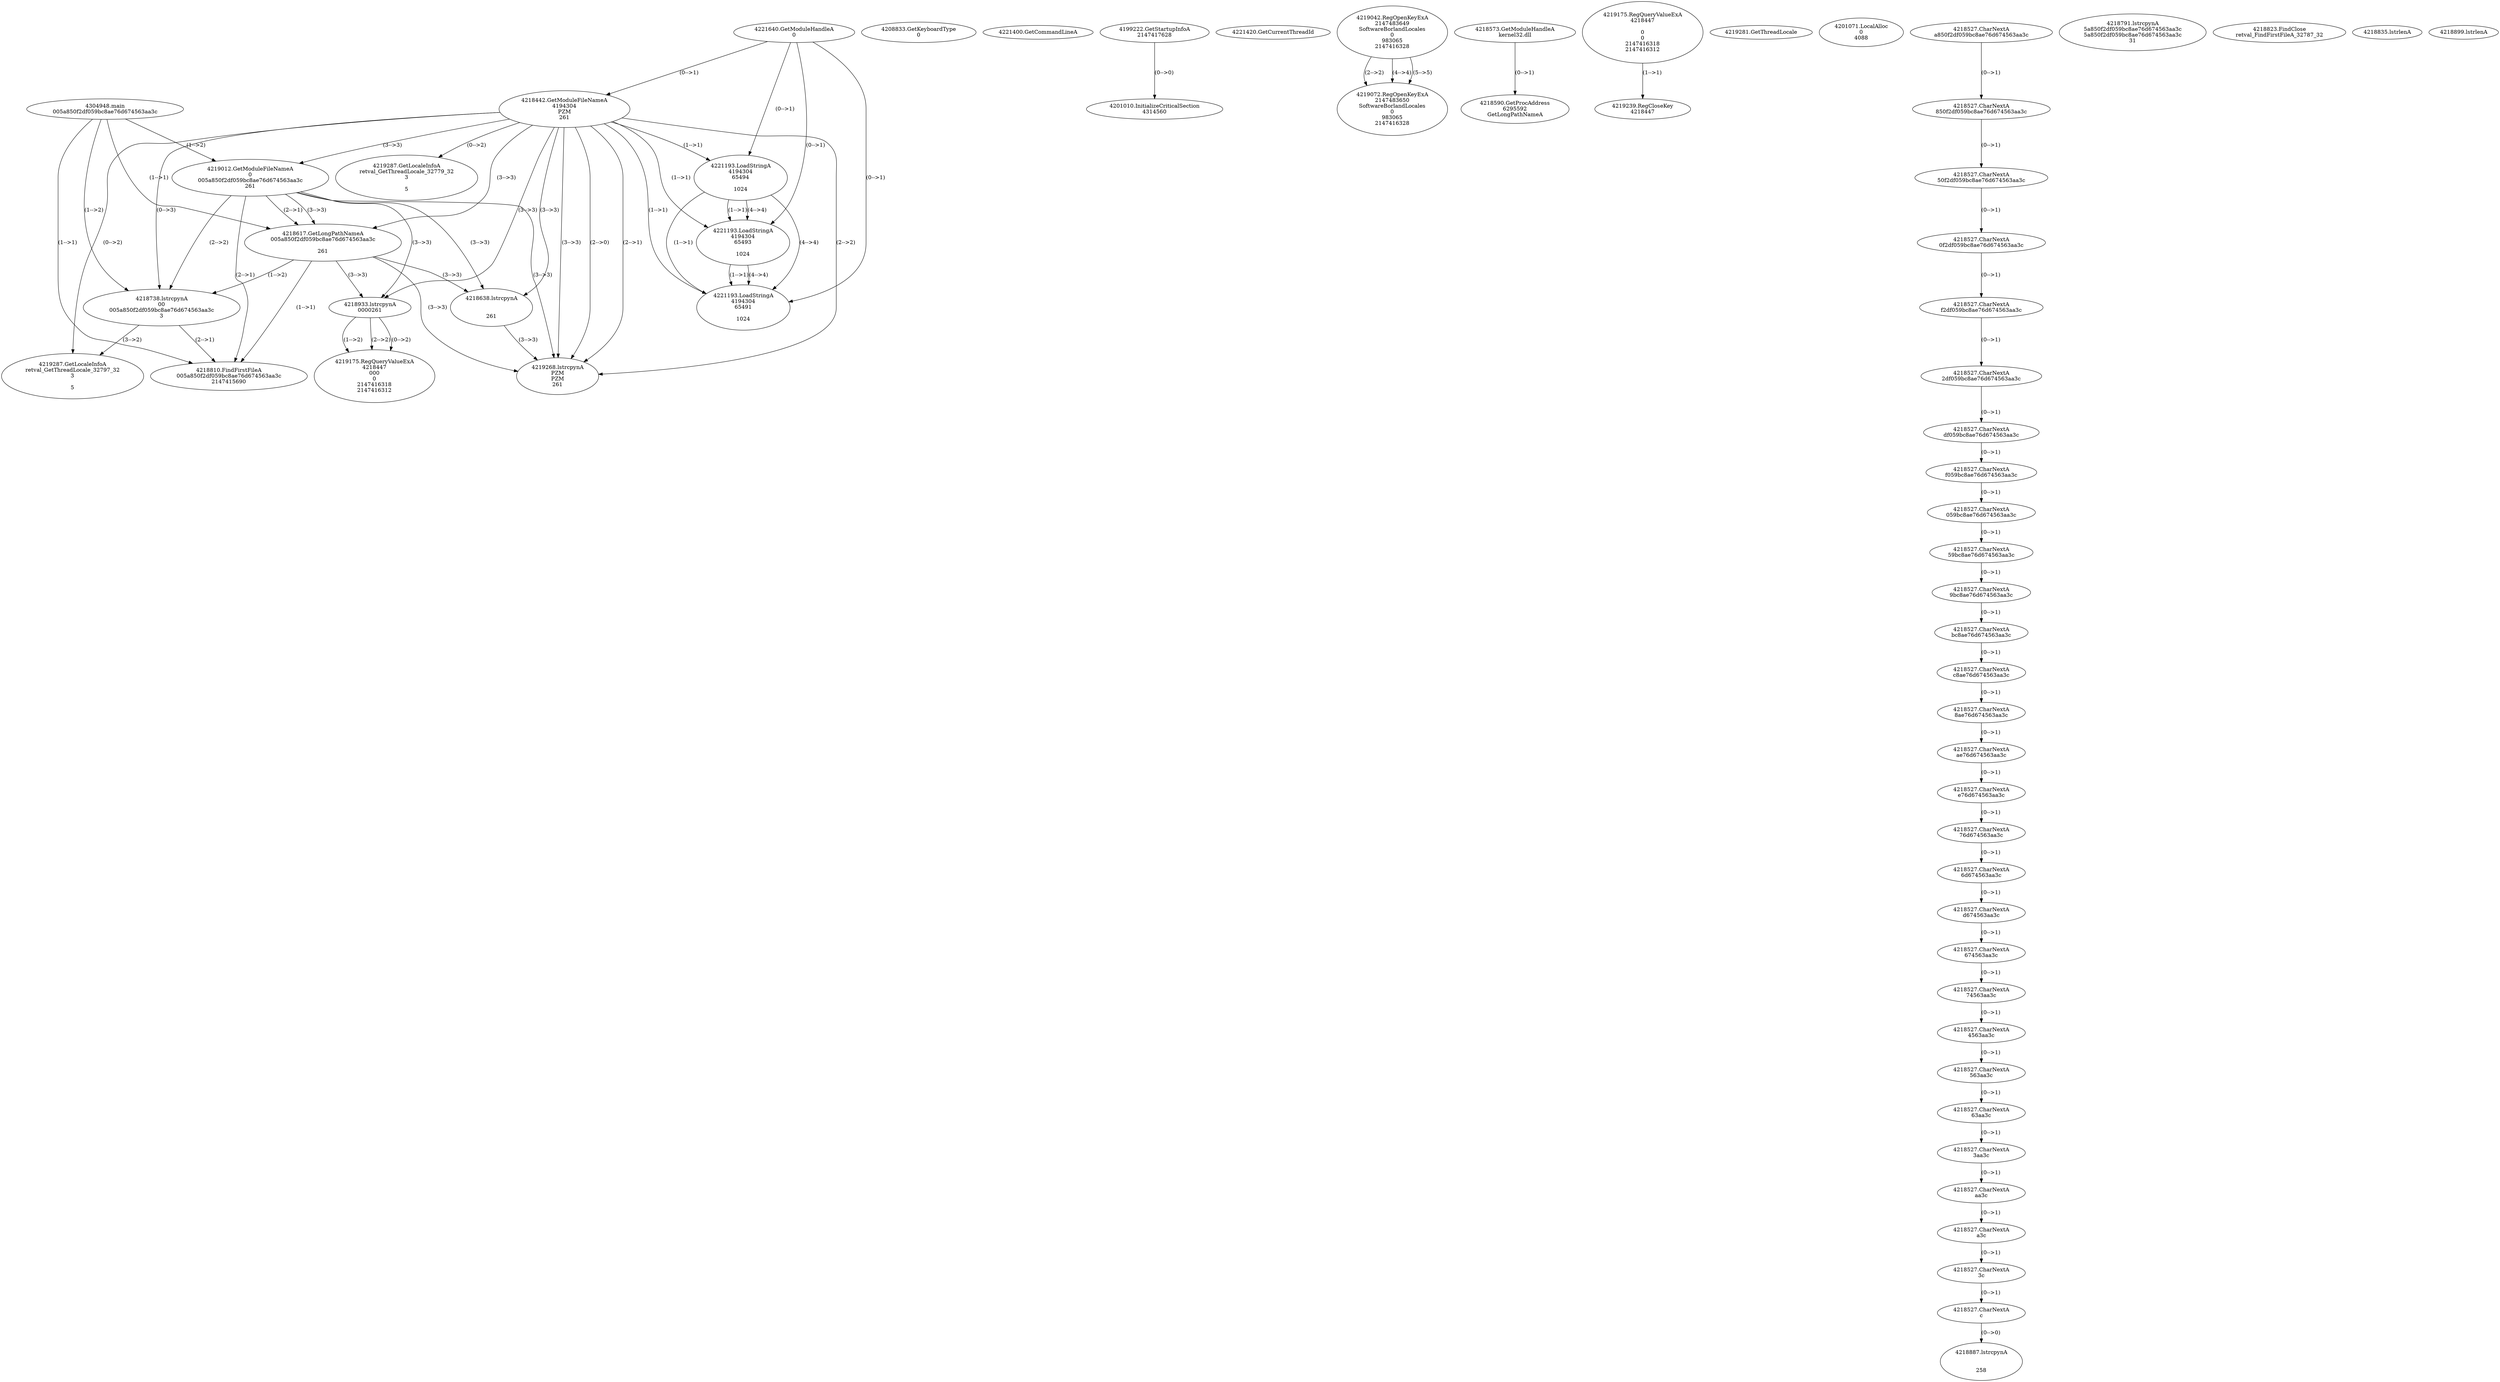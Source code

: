 // Global SCDG with merge call
digraph {
	0 [label="4304948.main
005a850f2df059bc8ae76d674563aa3c"]
	1 [label="4221640.GetModuleHandleA
0"]
	2 [label="4208833.GetKeyboardType
0"]
	3 [label="4221400.GetCommandLineA
"]
	4 [label="4199222.GetStartupInfoA
2147417628"]
	5 [label="4221420.GetCurrentThreadId
"]
	6 [label="4218442.GetModuleFileNameA
4194304
PZM
261"]
	1 -> 6 [label="(0-->1)"]
	7 [label="4219012.GetModuleFileNameA
0
005a850f2df059bc8ae76d674563aa3c
261"]
	0 -> 7 [label="(1-->2)"]
	6 -> 7 [label="(3-->3)"]
	8 [label="4219042.RegOpenKeyExA
2147483649
Software\Borland\Locales
0
983065
2147416328"]
	9 [label="4218573.GetModuleHandleA
kernel32.dll"]
	10 [label="4218590.GetProcAddress
6295592
GetLongPathNameA"]
	9 -> 10 [label="(0-->1)"]
	11 [label="4218617.GetLongPathNameA
005a850f2df059bc8ae76d674563aa3c

261"]
	0 -> 11 [label="(1-->1)"]
	7 -> 11 [label="(2-->1)"]
	6 -> 11 [label="(3-->3)"]
	7 -> 11 [label="(3-->3)"]
	12 [label="4218638.lstrcpynA


261"]
	6 -> 12 [label="(3-->3)"]
	7 -> 12 [label="(3-->3)"]
	11 -> 12 [label="(3-->3)"]
	13 [label="4219175.RegQueryValueExA
4218447

0
0
2147416318
2147416312"]
	14 [label="4219239.RegCloseKey
4218447"]
	13 -> 14 [label="(1-->1)"]
	15 [label="4219268.lstrcpynA
PZM
PZM
261"]
	6 -> 15 [label="(2-->1)"]
	6 -> 15 [label="(2-->2)"]
	6 -> 15 [label="(3-->3)"]
	7 -> 15 [label="(3-->3)"]
	11 -> 15 [label="(3-->3)"]
	12 -> 15 [label="(3-->3)"]
	6 -> 15 [label="(2-->0)"]
	16 [label="4219281.GetThreadLocale
"]
	17 [label="4219287.GetLocaleInfoA
retval_GetThreadLocale_32779_32
3

5"]
	6 -> 17 [label="(0-->2)"]
	18 [label="4221193.LoadStringA
4194304
65494

1024"]
	1 -> 18 [label="(0-->1)"]
	6 -> 18 [label="(1-->1)"]
	19 [label="4221193.LoadStringA
4194304
65493

1024"]
	1 -> 19 [label="(0-->1)"]
	6 -> 19 [label="(1-->1)"]
	18 -> 19 [label="(1-->1)"]
	18 -> 19 [label="(4-->4)"]
	20 [label="4221193.LoadStringA
4194304
65491

1024"]
	1 -> 20 [label="(0-->1)"]
	6 -> 20 [label="(1-->1)"]
	18 -> 20 [label="(1-->1)"]
	19 -> 20 [label="(1-->1)"]
	18 -> 20 [label="(4-->4)"]
	19 -> 20 [label="(4-->4)"]
	21 [label="4201010.InitializeCriticalSection
4314560"]
	4 -> 21 [label="(0-->0)"]
	22 [label="4201071.LocalAlloc
0
4088"]
	23 [label="4219072.RegOpenKeyExA
2147483650
Software\Borland\Locales
0
983065
2147416328"]
	8 -> 23 [label="(2-->2)"]
	8 -> 23 [label="(4-->4)"]
	8 -> 23 [label="(5-->5)"]
	24 [label="4218738.lstrcpynA
00
005a850f2df059bc8ae76d674563aa3c
3"]
	0 -> 24 [label="(1-->2)"]
	7 -> 24 [label="(2-->2)"]
	11 -> 24 [label="(1-->2)"]
	6 -> 24 [label="(0-->3)"]
	25 [label="4218527.CharNextA
a850f2df059bc8ae76d674563aa3c"]
	26 [label="4218527.CharNextA
850f2df059bc8ae76d674563aa3c"]
	25 -> 26 [label="(0-->1)"]
	27 [label="4218527.CharNextA
50f2df059bc8ae76d674563aa3c"]
	26 -> 27 [label="(0-->1)"]
	28 [label="4218527.CharNextA
0f2df059bc8ae76d674563aa3c"]
	27 -> 28 [label="(0-->1)"]
	29 [label="4218527.CharNextA
f2df059bc8ae76d674563aa3c"]
	28 -> 29 [label="(0-->1)"]
	30 [label="4218527.CharNextA
2df059bc8ae76d674563aa3c"]
	29 -> 30 [label="(0-->1)"]
	31 [label="4218527.CharNextA
df059bc8ae76d674563aa3c"]
	30 -> 31 [label="(0-->1)"]
	32 [label="4218527.CharNextA
f059bc8ae76d674563aa3c"]
	31 -> 32 [label="(0-->1)"]
	33 [label="4218527.CharNextA
059bc8ae76d674563aa3c"]
	32 -> 33 [label="(0-->1)"]
	34 [label="4218527.CharNextA
59bc8ae76d674563aa3c"]
	33 -> 34 [label="(0-->1)"]
	35 [label="4218527.CharNextA
9bc8ae76d674563aa3c"]
	34 -> 35 [label="(0-->1)"]
	36 [label="4218527.CharNextA
bc8ae76d674563aa3c"]
	35 -> 36 [label="(0-->1)"]
	37 [label="4218527.CharNextA
c8ae76d674563aa3c"]
	36 -> 37 [label="(0-->1)"]
	38 [label="4218527.CharNextA
8ae76d674563aa3c"]
	37 -> 38 [label="(0-->1)"]
	39 [label="4218527.CharNextA
ae76d674563aa3c"]
	38 -> 39 [label="(0-->1)"]
	40 [label="4218527.CharNextA
e76d674563aa3c"]
	39 -> 40 [label="(0-->1)"]
	41 [label="4218527.CharNextA
76d674563aa3c"]
	40 -> 41 [label="(0-->1)"]
	42 [label="4218527.CharNextA
6d674563aa3c"]
	41 -> 42 [label="(0-->1)"]
	43 [label="4218527.CharNextA
d674563aa3c"]
	42 -> 43 [label="(0-->1)"]
	44 [label="4218527.CharNextA
674563aa3c"]
	43 -> 44 [label="(0-->1)"]
	45 [label="4218527.CharNextA
74563aa3c"]
	44 -> 45 [label="(0-->1)"]
	46 [label="4218527.CharNextA
4563aa3c"]
	45 -> 46 [label="(0-->1)"]
	47 [label="4218527.CharNextA
563aa3c"]
	46 -> 47 [label="(0-->1)"]
	48 [label="4218527.CharNextA
63aa3c"]
	47 -> 48 [label="(0-->1)"]
	49 [label="4218527.CharNextA
3aa3c"]
	48 -> 49 [label="(0-->1)"]
	50 [label="4218527.CharNextA
aa3c"]
	49 -> 50 [label="(0-->1)"]
	51 [label="4218527.CharNextA
a3c"]
	50 -> 51 [label="(0-->1)"]
	52 [label="4218527.CharNextA
3c"]
	51 -> 52 [label="(0-->1)"]
	53 [label="4218527.CharNextA
c"]
	52 -> 53 [label="(0-->1)"]
	54 [label="4218791.lstrcpynA
5a850f2df059bc8ae76d674563aa3c
5a850f2df059bc8ae76d674563aa3c
31"]
	55 [label="4218810.FindFirstFileA
005a850f2df059bc8ae76d674563aa3c
2147415690"]
	0 -> 55 [label="(1-->1)"]
	7 -> 55 [label="(2-->1)"]
	11 -> 55 [label="(1-->1)"]
	24 -> 55 [label="(2-->1)"]
	56 [label="4218823.FindClose
retval_FindFirstFileA_32787_32"]
	57 [label="4218835.lstrlenA
"]
	58 [label="4218887.lstrcpynA


258"]
	53 -> 58 [label="(0-->0)"]
	59 [label="4218899.lstrlenA
"]
	60 [label="4218933.lstrcpynA
00\
00\
261"]
	6 -> 60 [label="(3-->3)"]
	7 -> 60 [label="(3-->3)"]
	11 -> 60 [label="(3-->3)"]
	61 [label="4219175.RegQueryValueExA
4218447
00\
0
0
2147416318
2147416312"]
	60 -> 61 [label="(1-->2)"]
	60 -> 61 [label="(2-->2)"]
	60 -> 61 [label="(0-->2)"]
	62 [label="4219287.GetLocaleInfoA
retval_GetThreadLocale_32797_32
3

5"]
	6 -> 62 [label="(0-->2)"]
	24 -> 62 [label="(3-->2)"]
}
